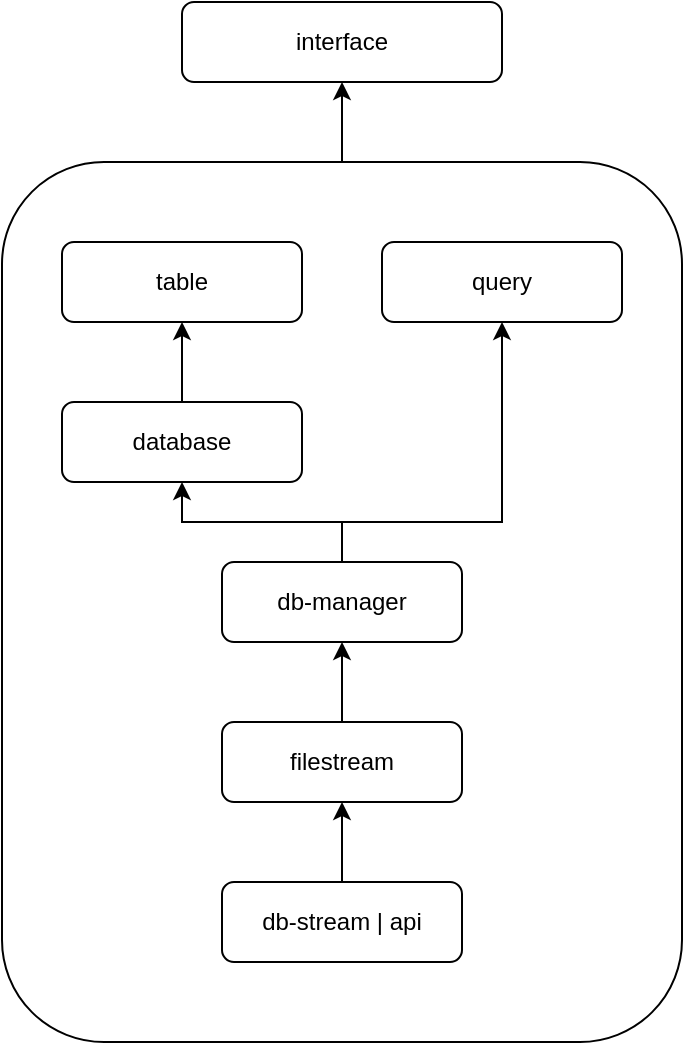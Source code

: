 <mxfile version="22.1.2" type="device">
  <diagram name="Page-1" id="RmBklCHae2-FvZ7o6U05">
    <mxGraphModel dx="853" dy="483" grid="1" gridSize="10" guides="1" tooltips="1" connect="1" arrows="1" fold="1" page="1" pageScale="1" pageWidth="850" pageHeight="1100" math="0" shadow="0">
      <root>
        <mxCell id="0" />
        <mxCell id="1" parent="0" />
        <mxCell id="pGwd2pVJrnU2UcQLpUV1-1" value="interface" style="rounded=1;whiteSpace=wrap;html=1;" parent="1" vertex="1">
          <mxGeometry x="180" y="40" width="160" height="40" as="geometry" />
        </mxCell>
        <mxCell id="yavnOEbieNHozrQLeM9--15" style="edgeStyle=orthogonalEdgeStyle;rounded=0;orthogonalLoop=1;jettySize=auto;html=1;entryX=0.5;entryY=1;entryDx=0;entryDy=0;" edge="1" parent="1" source="GCnhBtbvN-7Xa7LOHWym-53" target="pGwd2pVJrnU2UcQLpUV1-1">
          <mxGeometry relative="1" as="geometry" />
        </mxCell>
        <mxCell id="GCnhBtbvN-7Xa7LOHWym-53" value="" style="rounded=1;whiteSpace=wrap;html=1;fillColor=none;" parent="1" vertex="1">
          <mxGeometry x="90" y="120" width="340" height="440" as="geometry" />
        </mxCell>
        <mxCell id="yavnOEbieNHozrQLeM9--4" style="edgeStyle=orthogonalEdgeStyle;rounded=0;orthogonalLoop=1;jettySize=auto;html=1;entryX=0.5;entryY=1;entryDx=0;entryDy=0;" edge="1" parent="1" source="yavnOEbieNHozrQLeM9--5" target="yavnOEbieNHozrQLeM9--6">
          <mxGeometry relative="1" as="geometry" />
        </mxCell>
        <mxCell id="yavnOEbieNHozrQLeM9--5" value="database" style="rounded=1;whiteSpace=wrap;html=1;" vertex="1" parent="1">
          <mxGeometry x="120" y="240" width="120" height="40" as="geometry" />
        </mxCell>
        <mxCell id="yavnOEbieNHozrQLeM9--6" value="table" style="rounded=1;whiteSpace=wrap;html=1;" vertex="1" parent="1">
          <mxGeometry x="120" y="160" width="120" height="40" as="geometry" />
        </mxCell>
        <mxCell id="yavnOEbieNHozrQLeM9--7" style="edgeStyle=orthogonalEdgeStyle;rounded=0;orthogonalLoop=1;jettySize=auto;html=1;entryX=0.5;entryY=1;entryDx=0;entryDy=0;" edge="1" parent="1" source="yavnOEbieNHozrQLeM9--9" target="yavnOEbieNHozrQLeM9--14">
          <mxGeometry relative="1" as="geometry">
            <Array as="points">
              <mxPoint x="260" y="300" />
              <mxPoint x="340" y="300" />
            </Array>
          </mxGeometry>
        </mxCell>
        <mxCell id="yavnOEbieNHozrQLeM9--8" style="edgeStyle=orthogonalEdgeStyle;rounded=0;orthogonalLoop=1;jettySize=auto;html=1;entryX=0.5;entryY=1;entryDx=0;entryDy=0;" edge="1" parent="1" source="yavnOEbieNHozrQLeM9--9" target="yavnOEbieNHozrQLeM9--5">
          <mxGeometry relative="1" as="geometry" />
        </mxCell>
        <mxCell id="yavnOEbieNHozrQLeM9--9" value="db-manager" style="rounded=1;whiteSpace=wrap;html=1;" vertex="1" parent="1">
          <mxGeometry x="200" y="320" width="120" height="40" as="geometry" />
        </mxCell>
        <mxCell id="yavnOEbieNHozrQLeM9--10" style="edgeStyle=orthogonalEdgeStyle;rounded=0;orthogonalLoop=1;jettySize=auto;html=1;entryX=0.5;entryY=1;entryDx=0;entryDy=0;" edge="1" parent="1" source="yavnOEbieNHozrQLeM9--11" target="yavnOEbieNHozrQLeM9--9">
          <mxGeometry relative="1" as="geometry" />
        </mxCell>
        <mxCell id="yavnOEbieNHozrQLeM9--11" value="filestream" style="rounded=1;whiteSpace=wrap;html=1;" vertex="1" parent="1">
          <mxGeometry x="200" y="400" width="120" height="40" as="geometry" />
        </mxCell>
        <mxCell id="yavnOEbieNHozrQLeM9--12" style="edgeStyle=orthogonalEdgeStyle;rounded=0;orthogonalLoop=1;jettySize=auto;html=1;entryX=0.5;entryY=1;entryDx=0;entryDy=0;" edge="1" parent="1" source="yavnOEbieNHozrQLeM9--13" target="yavnOEbieNHozrQLeM9--11">
          <mxGeometry relative="1" as="geometry" />
        </mxCell>
        <mxCell id="yavnOEbieNHozrQLeM9--13" value="db-stream | api" style="rounded=1;whiteSpace=wrap;html=1;" vertex="1" parent="1">
          <mxGeometry x="200" y="480" width="120" height="40" as="geometry" />
        </mxCell>
        <mxCell id="yavnOEbieNHozrQLeM9--14" value="query" style="rounded=1;whiteSpace=wrap;html=1;" vertex="1" parent="1">
          <mxGeometry x="280" y="160" width="120" height="40" as="geometry" />
        </mxCell>
      </root>
    </mxGraphModel>
  </diagram>
</mxfile>
